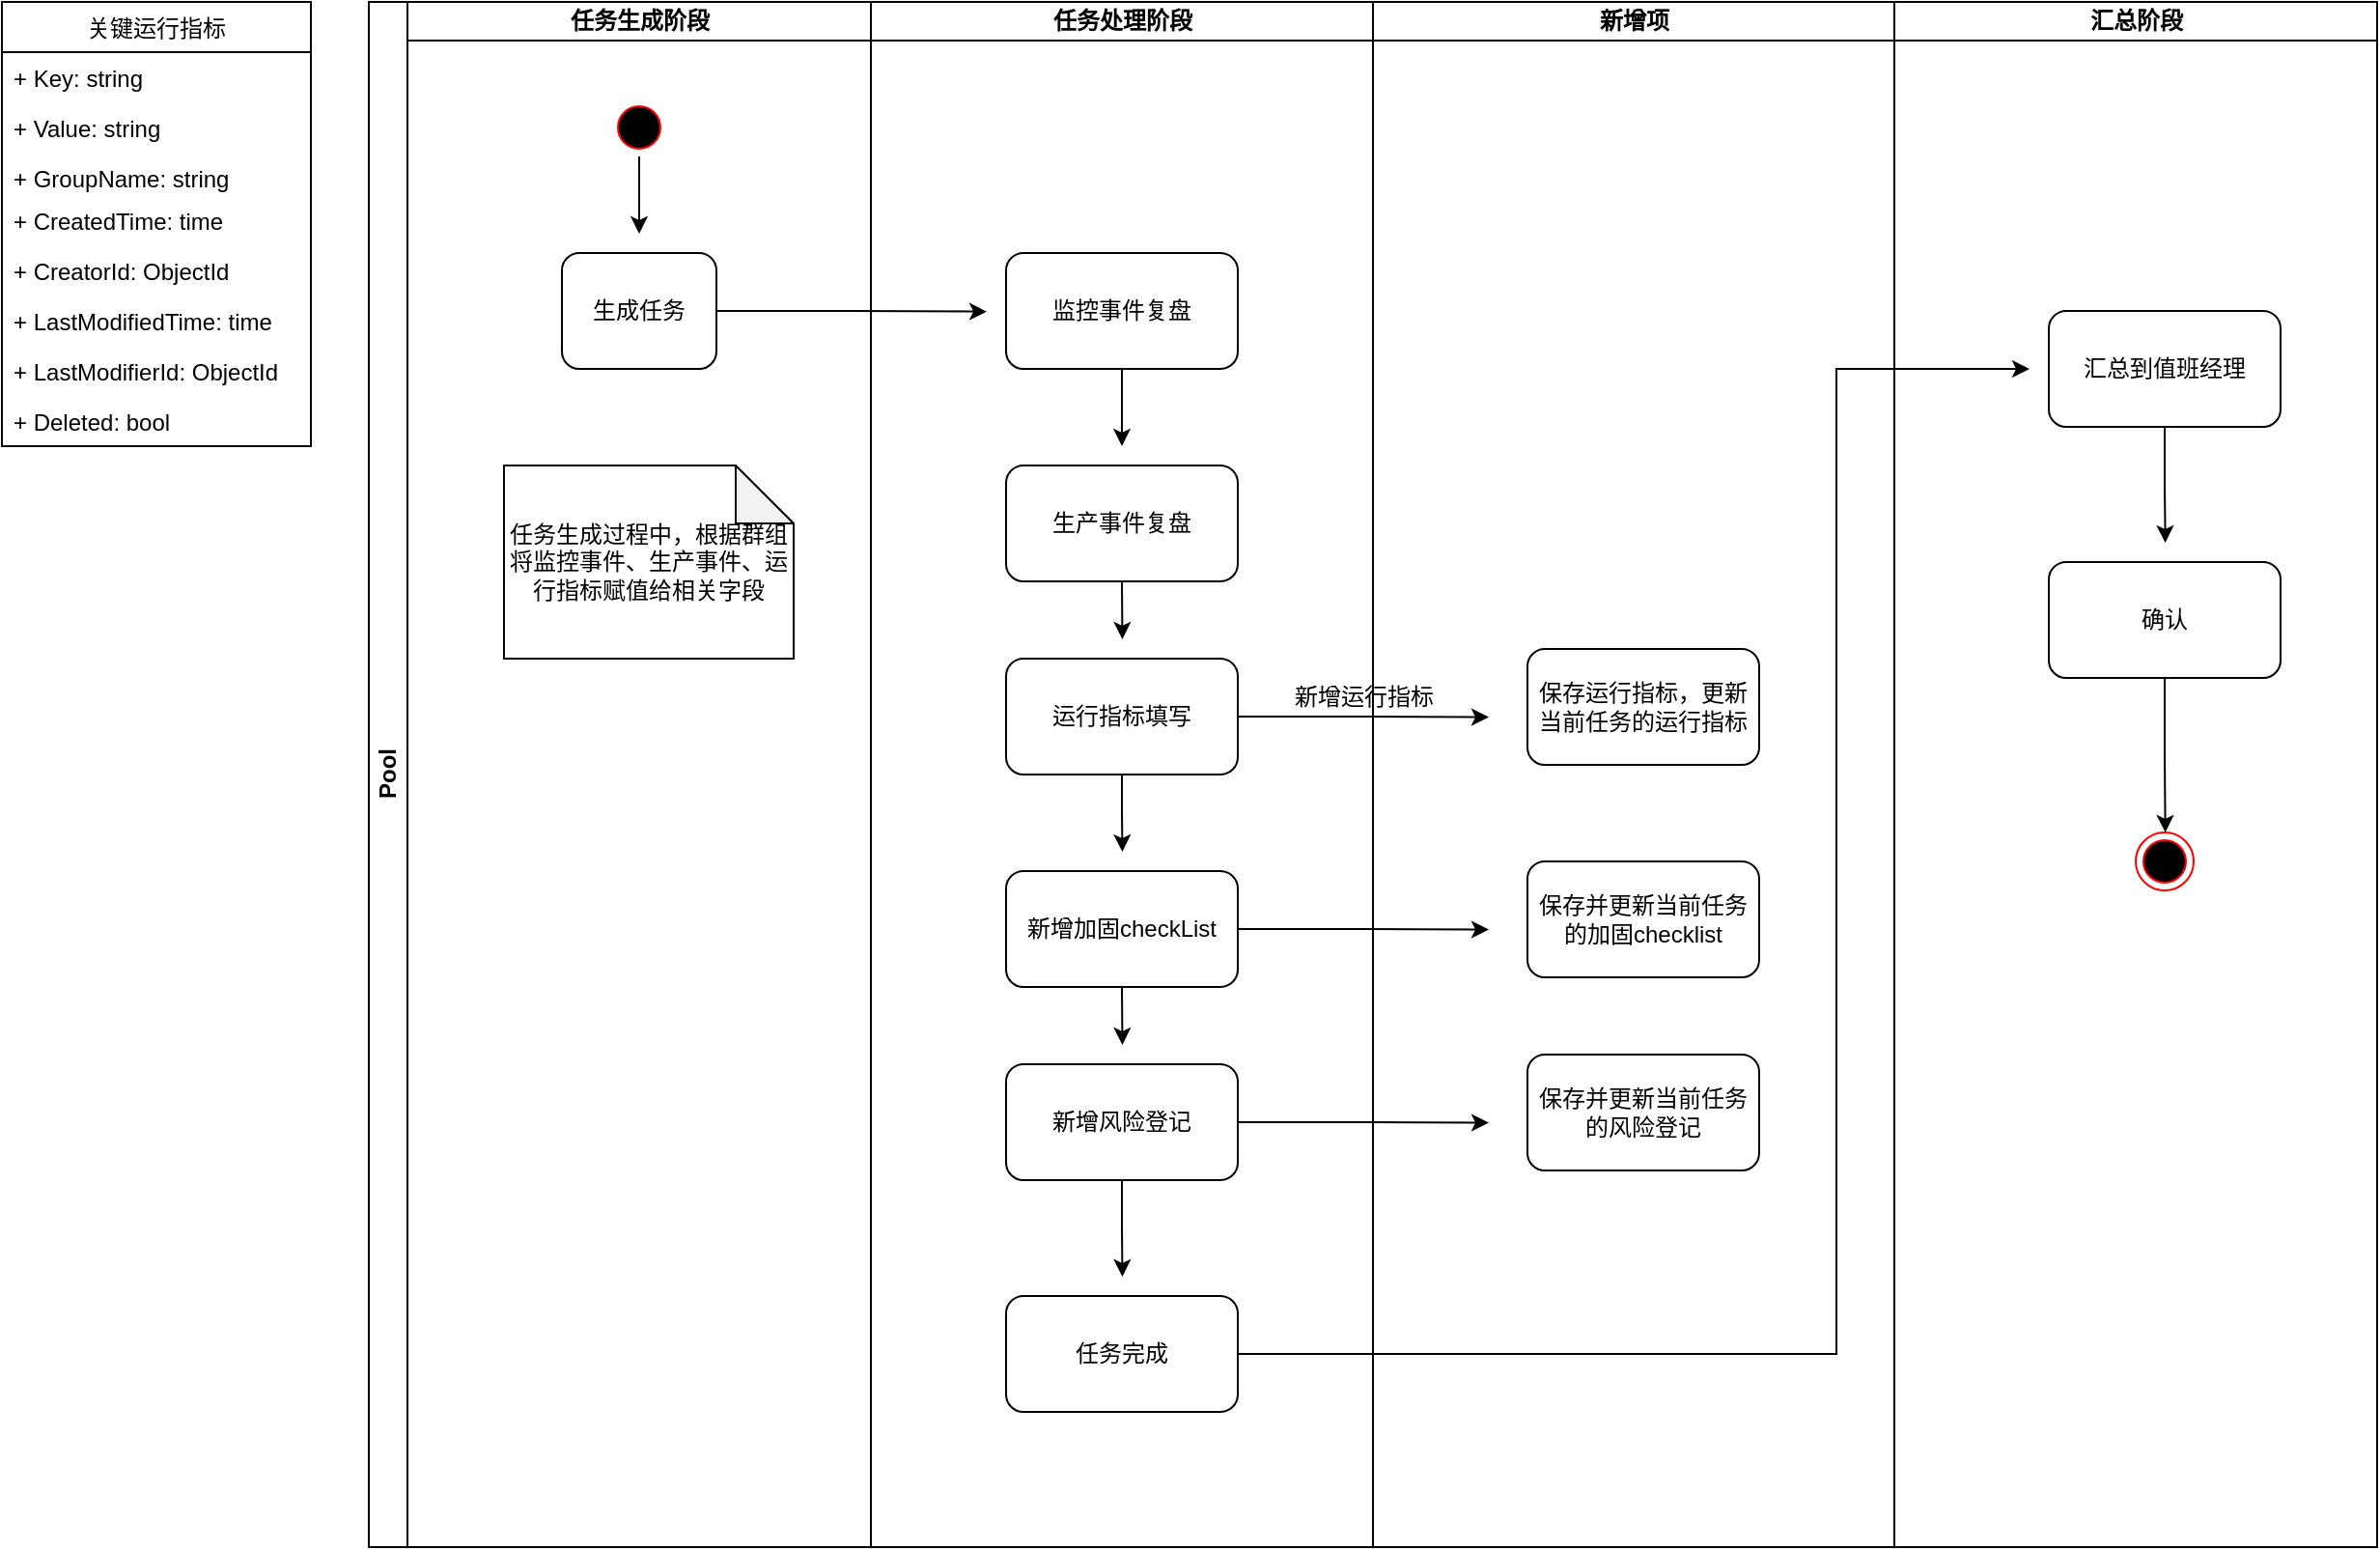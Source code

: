<mxfile version="14.7.0" type="github">
  <diagram id="C5RBs43oDa-KdzZeNtuy" name="Page-1">
    <mxGraphModel dx="1438" dy="728" grid="1" gridSize="10" guides="1" tooltips="1" connect="1" arrows="1" fold="1" page="1" pageScale="1" pageWidth="1169" pageHeight="1654" math="0" shadow="0">
      <root>
        <mxCell id="WIyWlLk6GJQsqaUBKTNV-0" />
        <mxCell id="WIyWlLk6GJQsqaUBKTNV-1" parent="WIyWlLk6GJQsqaUBKTNV-0" />
        <mxCell id="3hFkt9AgzM7oAd8KPW00-6" value="关键运行指标" style="swimlane;fontStyle=0;childLayout=stackLayout;horizontal=1;startSize=26;fillColor=none;horizontalStack=0;resizeParent=1;resizeParentMax=0;resizeLast=0;collapsible=1;marginBottom=0;" vertex="1" parent="WIyWlLk6GJQsqaUBKTNV-1">
          <mxGeometry x="70" y="40" width="160" height="230" as="geometry" />
        </mxCell>
        <mxCell id="3hFkt9AgzM7oAd8KPW00-7" value="+ Key: string" style="text;strokeColor=none;fillColor=none;align=left;verticalAlign=top;spacingLeft=4;spacingRight=4;overflow=hidden;rotatable=0;points=[[0,0.5],[1,0.5]];portConstraint=eastwest;" vertex="1" parent="3hFkt9AgzM7oAd8KPW00-6">
          <mxGeometry y="26" width="160" height="26" as="geometry" />
        </mxCell>
        <mxCell id="3hFkt9AgzM7oAd8KPW00-8" value="+ Value: string" style="text;strokeColor=none;fillColor=none;align=left;verticalAlign=top;spacingLeft=4;spacingRight=4;overflow=hidden;rotatable=0;points=[[0,0.5],[1,0.5]];portConstraint=eastwest;" vertex="1" parent="3hFkt9AgzM7oAd8KPW00-6">
          <mxGeometry y="52" width="160" height="26" as="geometry" />
        </mxCell>
        <mxCell id="3hFkt9AgzM7oAd8KPW00-9" value="+ GroupName: string" style="text;strokeColor=none;fillColor=none;align=left;verticalAlign=top;spacingLeft=4;spacingRight=4;overflow=hidden;rotatable=0;points=[[0,0.5],[1,0.5]];portConstraint=eastwest;" vertex="1" parent="3hFkt9AgzM7oAd8KPW00-6">
          <mxGeometry y="78" width="160" height="22" as="geometry" />
        </mxCell>
        <mxCell id="3hFkt9AgzM7oAd8KPW00-12" value="+ CreatedTime: time" style="text;strokeColor=none;fillColor=none;align=left;verticalAlign=top;spacingLeft=4;spacingRight=4;overflow=hidden;rotatable=0;points=[[0,0.5],[1,0.5]];portConstraint=eastwest;" vertex="1" parent="3hFkt9AgzM7oAd8KPW00-6">
          <mxGeometry y="100" width="160" height="26" as="geometry" />
        </mxCell>
        <mxCell id="3hFkt9AgzM7oAd8KPW00-13" value="+ CreatorId: ObjectId" style="text;strokeColor=none;fillColor=none;align=left;verticalAlign=top;spacingLeft=4;spacingRight=4;overflow=hidden;rotatable=0;points=[[0,0.5],[1,0.5]];portConstraint=eastwest;" vertex="1" parent="3hFkt9AgzM7oAd8KPW00-6">
          <mxGeometry y="126" width="160" height="26" as="geometry" />
        </mxCell>
        <mxCell id="3hFkt9AgzM7oAd8KPW00-11" value="+ LastModifiedTime: time" style="text;strokeColor=none;fillColor=none;align=left;verticalAlign=top;spacingLeft=4;spacingRight=4;overflow=hidden;rotatable=0;points=[[0,0.5],[1,0.5]];portConstraint=eastwest;" vertex="1" parent="3hFkt9AgzM7oAd8KPW00-6">
          <mxGeometry y="152" width="160" height="26" as="geometry" />
        </mxCell>
        <mxCell id="3hFkt9AgzM7oAd8KPW00-14" value="+ LastModifierId: ObjectId" style="text;strokeColor=none;fillColor=none;align=left;verticalAlign=top;spacingLeft=4;spacingRight=4;overflow=hidden;rotatable=0;points=[[0,0.5],[1,0.5]];portConstraint=eastwest;" vertex="1" parent="3hFkt9AgzM7oAd8KPW00-6">
          <mxGeometry y="178" width="160" height="26" as="geometry" />
        </mxCell>
        <mxCell id="3hFkt9AgzM7oAd8KPW00-10" value="+ Deleted: bool" style="text;strokeColor=none;fillColor=none;align=left;verticalAlign=top;spacingLeft=4;spacingRight=4;overflow=hidden;rotatable=0;points=[[0,0.5],[1,0.5]];portConstraint=eastwest;" vertex="1" parent="3hFkt9AgzM7oAd8KPW00-6">
          <mxGeometry y="204" width="160" height="26" as="geometry" />
        </mxCell>
        <mxCell id="3hFkt9AgzM7oAd8KPW00-52" value="Pool" style="swimlane;html=1;childLayout=stackLayout;resizeParent=1;resizeParentMax=0;startSize=20;horizontal=0;horizontalStack=1;" vertex="1" parent="WIyWlLk6GJQsqaUBKTNV-1">
          <mxGeometry x="260" y="40" width="790" height="800" as="geometry" />
        </mxCell>
        <mxCell id="3hFkt9AgzM7oAd8KPW00-53" value="任务生成阶段" style="swimlane;html=1;startSize=20;" vertex="1" parent="3hFkt9AgzM7oAd8KPW00-52">
          <mxGeometry x="20" width="240" height="800" as="geometry" />
        </mxCell>
        <mxCell id="3hFkt9AgzM7oAd8KPW00-56" value="" style="ellipse;html=1;shape=startState;fillColor=#000000;strokeColor=#ff0000;" vertex="1" parent="3hFkt9AgzM7oAd8KPW00-53">
          <mxGeometry x="105" y="50" width="30" height="30" as="geometry" />
        </mxCell>
        <mxCell id="3hFkt9AgzM7oAd8KPW00-57" value="任务生成过程中，根据群组将监控事件、生产事件、运行指标赋值给相关字段" style="shape=note;whiteSpace=wrap;html=1;backgroundOutline=1;darkOpacity=0.05;" vertex="1" parent="3hFkt9AgzM7oAd8KPW00-53">
          <mxGeometry x="50" y="240" width="150" height="100" as="geometry" />
        </mxCell>
        <mxCell id="3hFkt9AgzM7oAd8KPW00-58" value="生成任务" style="rounded=1;whiteSpace=wrap;html=1;" vertex="1" parent="3hFkt9AgzM7oAd8KPW00-53">
          <mxGeometry x="80" y="130" width="80" height="60" as="geometry" />
        </mxCell>
        <mxCell id="3hFkt9AgzM7oAd8KPW00-59" style="edgeStyle=orthogonalEdgeStyle;rounded=0;orthogonalLoop=1;jettySize=auto;html=1;exitX=0.5;exitY=1;exitDx=0;exitDy=0;" edge="1" parent="3hFkt9AgzM7oAd8KPW00-53" source="3hFkt9AgzM7oAd8KPW00-56">
          <mxGeometry relative="1" as="geometry">
            <mxPoint x="120" y="120" as="targetPoint" />
          </mxGeometry>
        </mxCell>
        <mxCell id="3hFkt9AgzM7oAd8KPW00-54" value="任务处理阶段" style="swimlane;html=1;startSize=20;" vertex="1" parent="3hFkt9AgzM7oAd8KPW00-52">
          <mxGeometry x="260" width="260" height="800" as="geometry" />
        </mxCell>
        <mxCell id="3hFkt9AgzM7oAd8KPW00-61" value="监控事件复盘" style="rounded=1;whiteSpace=wrap;html=1;" vertex="1" parent="3hFkt9AgzM7oAd8KPW00-54">
          <mxGeometry x="70" y="130" width="120" height="60" as="geometry" />
        </mxCell>
        <mxCell id="3hFkt9AgzM7oAd8KPW00-62" value="生产事件复盘" style="rounded=1;whiteSpace=wrap;html=1;" vertex="1" parent="3hFkt9AgzM7oAd8KPW00-54">
          <mxGeometry x="70" y="240" width="120" height="60" as="geometry" />
        </mxCell>
        <mxCell id="3hFkt9AgzM7oAd8KPW00-63" value="运行指标填写" style="rounded=1;whiteSpace=wrap;html=1;" vertex="1" parent="3hFkt9AgzM7oAd8KPW00-54">
          <mxGeometry x="70" y="340" width="120" height="60" as="geometry" />
        </mxCell>
        <mxCell id="3hFkt9AgzM7oAd8KPW00-64" value="新增加固checkList" style="rounded=1;whiteSpace=wrap;html=1;" vertex="1" parent="3hFkt9AgzM7oAd8KPW00-54">
          <mxGeometry x="70" y="450" width="120" height="60" as="geometry" />
        </mxCell>
        <mxCell id="3hFkt9AgzM7oAd8KPW00-65" value="新增风险登记" style="rounded=1;whiteSpace=wrap;html=1;" vertex="1" parent="3hFkt9AgzM7oAd8KPW00-54">
          <mxGeometry x="70" y="550" width="120" height="60" as="geometry" />
        </mxCell>
        <mxCell id="3hFkt9AgzM7oAd8KPW00-66" value="任务完成" style="rounded=1;whiteSpace=wrap;html=1;" vertex="1" parent="3hFkt9AgzM7oAd8KPW00-54">
          <mxGeometry x="70" y="670" width="120" height="60" as="geometry" />
        </mxCell>
        <mxCell id="3hFkt9AgzM7oAd8KPW00-67" style="edgeStyle=orthogonalEdgeStyle;rounded=0;orthogonalLoop=1;jettySize=auto;html=1;exitX=0.5;exitY=1;exitDx=0;exitDy=0;" edge="1" parent="3hFkt9AgzM7oAd8KPW00-54" source="3hFkt9AgzM7oAd8KPW00-61">
          <mxGeometry relative="1" as="geometry">
            <mxPoint x="130" y="230" as="targetPoint" />
          </mxGeometry>
        </mxCell>
        <mxCell id="3hFkt9AgzM7oAd8KPW00-68" style="edgeStyle=orthogonalEdgeStyle;rounded=0;orthogonalLoop=1;jettySize=auto;html=1;exitX=0.5;exitY=1;exitDx=0;exitDy=0;" edge="1" parent="3hFkt9AgzM7oAd8KPW00-54" source="3hFkt9AgzM7oAd8KPW00-62">
          <mxGeometry relative="1" as="geometry">
            <mxPoint x="130.235" y="330" as="targetPoint" />
          </mxGeometry>
        </mxCell>
        <mxCell id="3hFkt9AgzM7oAd8KPW00-69" style="edgeStyle=orthogonalEdgeStyle;rounded=0;orthogonalLoop=1;jettySize=auto;html=1;exitX=0.5;exitY=1;exitDx=0;exitDy=0;" edge="1" parent="3hFkt9AgzM7oAd8KPW00-54" source="3hFkt9AgzM7oAd8KPW00-63">
          <mxGeometry relative="1" as="geometry">
            <mxPoint x="130.235" y="440" as="targetPoint" />
          </mxGeometry>
        </mxCell>
        <mxCell id="3hFkt9AgzM7oAd8KPW00-70" style="edgeStyle=orthogonalEdgeStyle;rounded=0;orthogonalLoop=1;jettySize=auto;html=1;exitX=0.5;exitY=1;exitDx=0;exitDy=0;" edge="1" parent="3hFkt9AgzM7oAd8KPW00-54" source="3hFkt9AgzM7oAd8KPW00-64">
          <mxGeometry relative="1" as="geometry">
            <mxPoint x="130.235" y="540" as="targetPoint" />
          </mxGeometry>
        </mxCell>
        <mxCell id="3hFkt9AgzM7oAd8KPW00-71" style="edgeStyle=orthogonalEdgeStyle;rounded=0;orthogonalLoop=1;jettySize=auto;html=1;exitX=0.5;exitY=1;exitDx=0;exitDy=0;" edge="1" parent="3hFkt9AgzM7oAd8KPW00-54" source="3hFkt9AgzM7oAd8KPW00-65">
          <mxGeometry relative="1" as="geometry">
            <mxPoint x="130.235" y="660.0" as="targetPoint" />
          </mxGeometry>
        </mxCell>
        <mxCell id="3hFkt9AgzM7oAd8KPW00-55" value="新增项" style="swimlane;html=1;startSize=20;" vertex="1" parent="3hFkt9AgzM7oAd8KPW00-52">
          <mxGeometry x="520" width="270" height="800" as="geometry" />
        </mxCell>
        <mxCell id="3hFkt9AgzM7oAd8KPW00-74" value="保存运行指标，更新当前任务的运行指标" style="rounded=1;whiteSpace=wrap;html=1;" vertex="1" parent="3hFkt9AgzM7oAd8KPW00-55">
          <mxGeometry x="80" y="335" width="120" height="60" as="geometry" />
        </mxCell>
        <mxCell id="3hFkt9AgzM7oAd8KPW00-75" value="保存并更新当前任务的加固checklist" style="rounded=1;whiteSpace=wrap;html=1;" vertex="1" parent="3hFkt9AgzM7oAd8KPW00-55">
          <mxGeometry x="80" y="445" width="120" height="60" as="geometry" />
        </mxCell>
        <mxCell id="3hFkt9AgzM7oAd8KPW00-76" value="保存并更新当前任务的风险登记" style="rounded=1;whiteSpace=wrap;html=1;" vertex="1" parent="3hFkt9AgzM7oAd8KPW00-55">
          <mxGeometry x="80" y="545" width="120" height="60" as="geometry" />
        </mxCell>
        <mxCell id="3hFkt9AgzM7oAd8KPW00-82" value="新增运行指标" style="text;html=1;align=center;verticalAlign=middle;resizable=0;points=[];autosize=1;strokeColor=none;" vertex="1" parent="WIyWlLk6GJQsqaUBKTNV-1">
          <mxGeometry x="730" y="390" width="90" height="20" as="geometry" />
        </mxCell>
        <mxCell id="3hFkt9AgzM7oAd8KPW00-85" style="edgeStyle=orthogonalEdgeStyle;rounded=0;orthogonalLoop=1;jettySize=auto;html=1;exitX=1;exitY=0.5;exitDx=0;exitDy=0;" edge="1" parent="WIyWlLk6GJQsqaUBKTNV-1" source="3hFkt9AgzM7oAd8KPW00-65">
          <mxGeometry relative="1" as="geometry">
            <mxPoint x="840.0" y="620.286" as="targetPoint" />
          </mxGeometry>
        </mxCell>
        <mxCell id="3hFkt9AgzM7oAd8KPW00-86" style="edgeStyle=orthogonalEdgeStyle;rounded=0;orthogonalLoop=1;jettySize=auto;html=1;exitX=1;exitY=0.5;exitDx=0;exitDy=0;" edge="1" parent="WIyWlLk6GJQsqaUBKTNV-1" source="3hFkt9AgzM7oAd8KPW00-64">
          <mxGeometry relative="1" as="geometry">
            <mxPoint x="840.0" y="520.286" as="targetPoint" />
          </mxGeometry>
        </mxCell>
        <mxCell id="3hFkt9AgzM7oAd8KPW00-87" style="edgeStyle=orthogonalEdgeStyle;rounded=0;orthogonalLoop=1;jettySize=auto;html=1;exitX=1;exitY=0.5;exitDx=0;exitDy=0;" edge="1" parent="WIyWlLk6GJQsqaUBKTNV-1" source="3hFkt9AgzM7oAd8KPW00-63">
          <mxGeometry relative="1" as="geometry">
            <mxPoint x="840.0" y="410.286" as="targetPoint" />
          </mxGeometry>
        </mxCell>
        <mxCell id="3hFkt9AgzM7oAd8KPW00-88" value="汇总阶段" style="swimlane;html=1;startSize=20;" vertex="1" parent="WIyWlLk6GJQsqaUBKTNV-1">
          <mxGeometry x="1050" y="40" width="250" height="800" as="geometry" />
        </mxCell>
        <mxCell id="3hFkt9AgzM7oAd8KPW00-93" value="汇总到值班经理" style="rounded=1;whiteSpace=wrap;html=1;" vertex="1" parent="3hFkt9AgzM7oAd8KPW00-88">
          <mxGeometry x="80" y="160" width="120" height="60" as="geometry" />
        </mxCell>
        <mxCell id="3hFkt9AgzM7oAd8KPW00-98" value="确认" style="rounded=1;whiteSpace=wrap;html=1;" vertex="1" parent="3hFkt9AgzM7oAd8KPW00-88">
          <mxGeometry x="80" y="290" width="120" height="60" as="geometry" />
        </mxCell>
        <mxCell id="3hFkt9AgzM7oAd8KPW00-100" value="" style="ellipse;html=1;shape=endState;fillColor=#000000;strokeColor=#ff0000;" vertex="1" parent="3hFkt9AgzM7oAd8KPW00-88">
          <mxGeometry x="125" y="430" width="30" height="30" as="geometry" />
        </mxCell>
        <mxCell id="3hFkt9AgzM7oAd8KPW00-92" style="edgeStyle=orthogonalEdgeStyle;rounded=0;orthogonalLoop=1;jettySize=auto;html=1;exitX=1;exitY=0.5;exitDx=0;exitDy=0;" edge="1" parent="WIyWlLk6GJQsqaUBKTNV-1" source="3hFkt9AgzM7oAd8KPW00-66">
          <mxGeometry relative="1" as="geometry">
            <mxPoint x="1120" y="230" as="targetPoint" />
            <Array as="points">
              <mxPoint x="1020" y="740" />
              <mxPoint x="1020" y="230" />
            </Array>
          </mxGeometry>
        </mxCell>
        <mxCell id="3hFkt9AgzM7oAd8KPW00-94" style="edgeStyle=orthogonalEdgeStyle;rounded=0;orthogonalLoop=1;jettySize=auto;html=1;exitX=1;exitY=0.5;exitDx=0;exitDy=0;" edge="1" parent="WIyWlLk6GJQsqaUBKTNV-1" source="3hFkt9AgzM7oAd8KPW00-58">
          <mxGeometry relative="1" as="geometry">
            <mxPoint x="580" y="200.333" as="targetPoint" />
          </mxGeometry>
        </mxCell>
        <mxCell id="3hFkt9AgzM7oAd8KPW00-96" style="edgeStyle=orthogonalEdgeStyle;rounded=0;orthogonalLoop=1;jettySize=auto;html=1;exitX=0.5;exitY=1;exitDx=0;exitDy=0;" edge="1" parent="WIyWlLk6GJQsqaUBKTNV-1" source="3hFkt9AgzM7oAd8KPW00-93">
          <mxGeometry relative="1" as="geometry">
            <mxPoint x="1190.333" y="320" as="targetPoint" />
          </mxGeometry>
        </mxCell>
        <mxCell id="3hFkt9AgzM7oAd8KPW00-99" style="edgeStyle=orthogonalEdgeStyle;rounded=0;orthogonalLoop=1;jettySize=auto;html=1;exitX=0.5;exitY=1;exitDx=0;exitDy=0;" edge="1" parent="WIyWlLk6GJQsqaUBKTNV-1" source="3hFkt9AgzM7oAd8KPW00-98">
          <mxGeometry relative="1" as="geometry">
            <mxPoint x="1190.333" y="470" as="targetPoint" />
          </mxGeometry>
        </mxCell>
      </root>
    </mxGraphModel>
  </diagram>
</mxfile>

